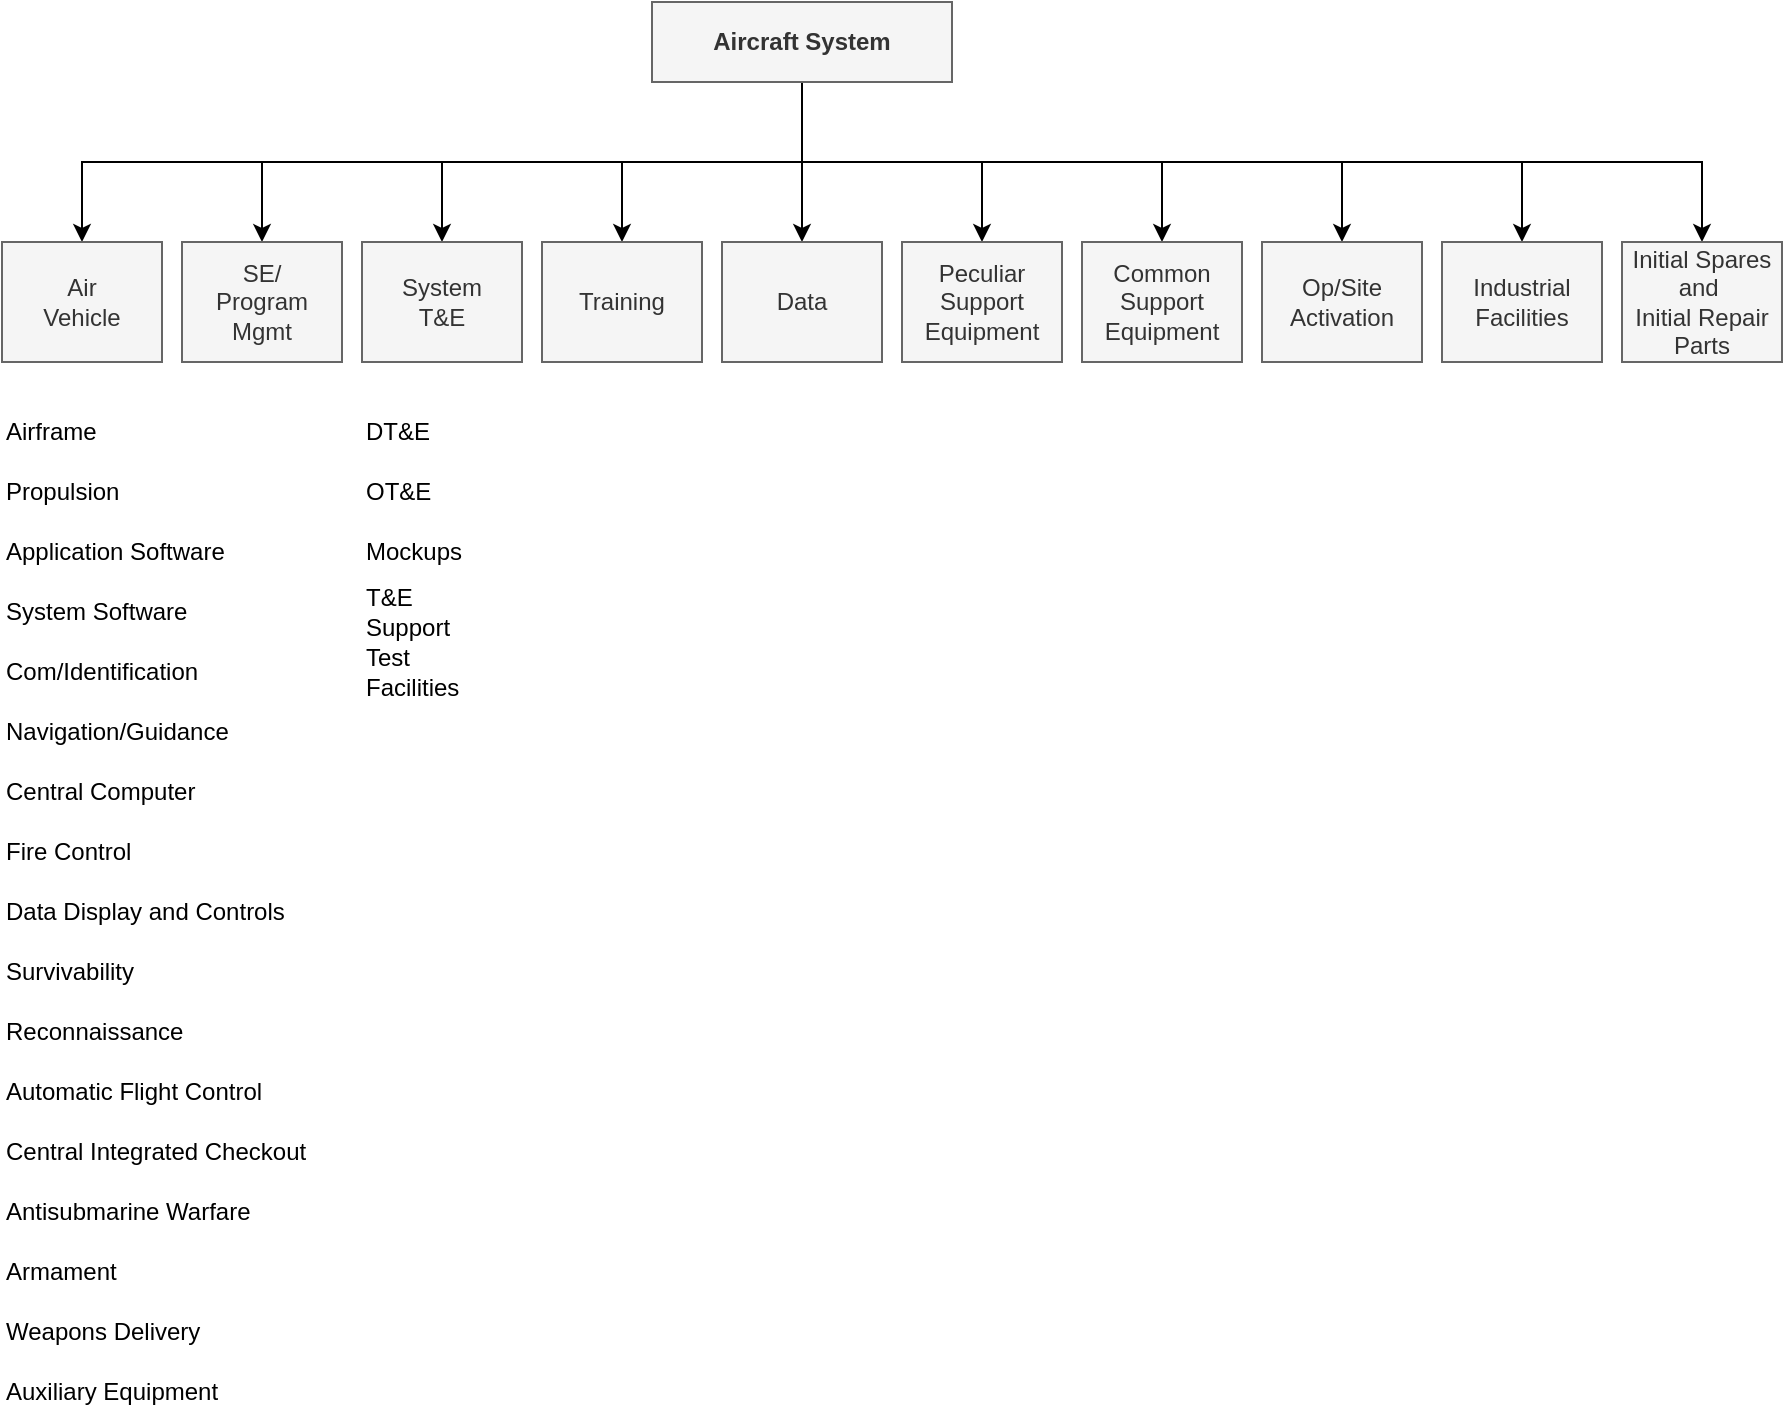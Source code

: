 <mxfile version="24.7.5">
  <diagram name="Page-1" id="TxuZtLsQsgt4EMoVfcpZ">
    <mxGraphModel dx="1114" dy="728" grid="1" gridSize="10" guides="1" tooltips="1" connect="1" arrows="1" fold="1" page="1" pageScale="1" pageWidth="850" pageHeight="1100" math="0" shadow="0">
      <root>
        <mxCell id="0" />
        <mxCell id="1" parent="0" />
        <mxCell id="pak89t4v8cp9WG70PmDk-3" style="edgeStyle=orthogonalEdgeStyle;rounded=0;orthogonalLoop=1;jettySize=auto;html=1;entryX=0.5;entryY=0;entryDx=0;entryDy=0;exitX=0.5;exitY=1;exitDx=0;exitDy=0;" parent="1" source="pak89t4v8cp9WG70PmDk-1" target="pak89t4v8cp9WG70PmDk-2" edge="1">
          <mxGeometry relative="1" as="geometry" />
        </mxCell>
        <mxCell id="pak89t4v8cp9WG70PmDk-5" style="edgeStyle=orthogonalEdgeStyle;rounded=0;orthogonalLoop=1;jettySize=auto;html=1;entryX=0.5;entryY=0;entryDx=0;entryDy=0;" parent="1" source="pak89t4v8cp9WG70PmDk-1" target="pak89t4v8cp9WG70PmDk-4" edge="1">
          <mxGeometry relative="1" as="geometry">
            <Array as="points">
              <mxPoint x="440" y="160" />
              <mxPoint x="170" y="160" />
            </Array>
          </mxGeometry>
        </mxCell>
        <mxCell id="pak89t4v8cp9WG70PmDk-7" style="edgeStyle=orthogonalEdgeStyle;rounded=0;orthogonalLoop=1;jettySize=auto;html=1;entryX=0.5;entryY=0;entryDx=0;entryDy=0;" parent="1" source="pak89t4v8cp9WG70PmDk-1" target="pak89t4v8cp9WG70PmDk-6" edge="1">
          <mxGeometry relative="1" as="geometry">
            <Array as="points">
              <mxPoint x="440" y="160" />
              <mxPoint x="260" y="160" />
            </Array>
          </mxGeometry>
        </mxCell>
        <mxCell id="pak89t4v8cp9WG70PmDk-11" style="edgeStyle=orthogonalEdgeStyle;rounded=0;orthogonalLoop=1;jettySize=auto;html=1;entryX=0.5;entryY=0;entryDx=0;entryDy=0;" parent="1" source="pak89t4v8cp9WG70PmDk-1" target="pak89t4v8cp9WG70PmDk-8" edge="1">
          <mxGeometry relative="1" as="geometry" />
        </mxCell>
        <mxCell id="pak89t4v8cp9WG70PmDk-12" style="edgeStyle=orthogonalEdgeStyle;rounded=0;orthogonalLoop=1;jettySize=auto;html=1;entryX=0.5;entryY=0;entryDx=0;entryDy=0;" parent="1" source="pak89t4v8cp9WG70PmDk-1" target="pak89t4v8cp9WG70PmDk-9" edge="1">
          <mxGeometry relative="1" as="geometry" />
        </mxCell>
        <mxCell id="pak89t4v8cp9WG70PmDk-13" style="edgeStyle=orthogonalEdgeStyle;rounded=0;orthogonalLoop=1;jettySize=auto;html=1;entryX=0.5;entryY=0;entryDx=0;entryDy=0;" parent="1" source="pak89t4v8cp9WG70PmDk-1" target="pak89t4v8cp9WG70PmDk-10" edge="1">
          <mxGeometry relative="1" as="geometry" />
        </mxCell>
        <mxCell id="pak89t4v8cp9WG70PmDk-15" style="edgeStyle=orthogonalEdgeStyle;rounded=0;orthogonalLoop=1;jettySize=auto;html=1;entryX=0.5;entryY=0;entryDx=0;entryDy=0;" parent="1" source="pak89t4v8cp9WG70PmDk-1" target="pak89t4v8cp9WG70PmDk-14" edge="1">
          <mxGeometry relative="1" as="geometry">
            <Array as="points">
              <mxPoint x="440" y="160" />
              <mxPoint x="620" y="160" />
            </Array>
          </mxGeometry>
        </mxCell>
        <mxCell id="pak89t4v8cp9WG70PmDk-17" style="edgeStyle=orthogonalEdgeStyle;rounded=0;orthogonalLoop=1;jettySize=auto;html=1;entryX=0.5;entryY=0;entryDx=0;entryDy=0;" parent="1" source="pak89t4v8cp9WG70PmDk-1" target="pak89t4v8cp9WG70PmDk-16" edge="1">
          <mxGeometry relative="1" as="geometry">
            <Array as="points">
              <mxPoint x="440" y="160" />
              <mxPoint x="710" y="160" />
            </Array>
          </mxGeometry>
        </mxCell>
        <mxCell id="pak89t4v8cp9WG70PmDk-19" style="edgeStyle=orthogonalEdgeStyle;rounded=0;orthogonalLoop=1;jettySize=auto;html=1;entryX=0.5;entryY=0;entryDx=0;entryDy=0;" parent="1" source="pak89t4v8cp9WG70PmDk-1" target="pak89t4v8cp9WG70PmDk-18" edge="1">
          <mxGeometry relative="1" as="geometry">
            <Array as="points">
              <mxPoint x="440" y="160" />
              <mxPoint x="800" y="160" />
            </Array>
          </mxGeometry>
        </mxCell>
        <mxCell id="pak89t4v8cp9WG70PmDk-21" style="edgeStyle=orthogonalEdgeStyle;rounded=0;orthogonalLoop=1;jettySize=auto;html=1;" parent="1" source="pak89t4v8cp9WG70PmDk-1" target="pak89t4v8cp9WG70PmDk-20" edge="1">
          <mxGeometry relative="1" as="geometry">
            <Array as="points">
              <mxPoint x="440" y="160" />
              <mxPoint x="890" y="160" />
            </Array>
          </mxGeometry>
        </mxCell>
        <mxCell id="pak89t4v8cp9WG70PmDk-1" value="Aircraft System" style="rounded=0;whiteSpace=wrap;html=1;fillColor=#f5f5f5;fontColor=#333333;strokeColor=#666666;fontStyle=1" parent="1" vertex="1">
          <mxGeometry x="365" y="80" width="150" height="40" as="geometry" />
        </mxCell>
        <mxCell id="pak89t4v8cp9WG70PmDk-2" value="&lt;span style=&quot;font-weight: normal;&quot;&gt;Air&lt;/span&gt;&lt;div&gt;&lt;span style=&quot;font-weight: normal;&quot;&gt;Vehicle&lt;/span&gt;&lt;/div&gt;" style="rounded=0;whiteSpace=wrap;html=1;fillColor=#f5f5f5;fontColor=#333333;strokeColor=#666666;fontStyle=1" parent="1" vertex="1">
          <mxGeometry x="40" y="200" width="80" height="60" as="geometry" />
        </mxCell>
        <mxCell id="pak89t4v8cp9WG70PmDk-4" value="&lt;span style=&quot;font-weight: 400;&quot;&gt;SE/&lt;/span&gt;&lt;div&gt;&lt;span style=&quot;font-weight: 400;&quot;&gt;Program&lt;/span&gt;&lt;/div&gt;&lt;div&gt;&lt;span style=&quot;font-weight: 400;&quot;&gt;Mgmt&lt;/span&gt;&lt;/div&gt;" style="rounded=0;whiteSpace=wrap;html=1;fillColor=#f5f5f5;fontColor=#333333;strokeColor=#666666;fontStyle=1" parent="1" vertex="1">
          <mxGeometry x="130" y="200" width="80" height="60" as="geometry" />
        </mxCell>
        <mxCell id="pak89t4v8cp9WG70PmDk-6" value="&lt;span style=&quot;font-weight: 400;&quot;&gt;System&lt;/span&gt;&lt;div&gt;&lt;span style=&quot;font-weight: 400;&quot;&gt;T&amp;amp;E&lt;/span&gt;&lt;/div&gt;" style="rounded=0;whiteSpace=wrap;html=1;fillColor=#f5f5f5;fontColor=#333333;strokeColor=#666666;fontStyle=1" parent="1" vertex="1">
          <mxGeometry x="220" y="200" width="80" height="60" as="geometry" />
        </mxCell>
        <mxCell id="pak89t4v8cp9WG70PmDk-8" value="&lt;span style=&quot;font-weight: 400;&quot;&gt;Training&lt;/span&gt;" style="rounded=0;whiteSpace=wrap;html=1;fillColor=#f5f5f5;fontColor=#333333;strokeColor=#666666;fontStyle=1" parent="1" vertex="1">
          <mxGeometry x="310" y="200" width="80" height="60" as="geometry" />
        </mxCell>
        <mxCell id="pak89t4v8cp9WG70PmDk-9" value="&lt;span style=&quot;font-weight: 400;&quot;&gt;Data&lt;/span&gt;" style="rounded=0;whiteSpace=wrap;html=1;fillColor=#f5f5f5;fontColor=#333333;strokeColor=#666666;fontStyle=1" parent="1" vertex="1">
          <mxGeometry x="400" y="200" width="80" height="60" as="geometry" />
        </mxCell>
        <mxCell id="pak89t4v8cp9WG70PmDk-10" value="&lt;span style=&quot;font-weight: 400;&quot;&gt;Peculiar&lt;/span&gt;&lt;div&gt;&lt;span style=&quot;font-weight: 400;&quot;&gt;Support&lt;/span&gt;&lt;/div&gt;&lt;div&gt;&lt;span style=&quot;font-weight: 400;&quot;&gt;Equipment&lt;/span&gt;&lt;/div&gt;" style="rounded=0;whiteSpace=wrap;html=1;fillColor=#f5f5f5;fontColor=#333333;strokeColor=#666666;fontStyle=1" parent="1" vertex="1">
          <mxGeometry x="490" y="200" width="80" height="60" as="geometry" />
        </mxCell>
        <mxCell id="pak89t4v8cp9WG70PmDk-14" value="&lt;span style=&quot;font-weight: 400;&quot;&gt;Common&lt;/span&gt;&lt;div&gt;&lt;span style=&quot;font-weight: 400;&quot;&gt;Support&lt;/span&gt;&lt;/div&gt;&lt;div&gt;&lt;span style=&quot;font-weight: 400;&quot;&gt;Equipment&lt;/span&gt;&lt;/div&gt;" style="rounded=0;whiteSpace=wrap;html=1;fillColor=#f5f5f5;fontColor=#333333;strokeColor=#666666;fontStyle=1" parent="1" vertex="1">
          <mxGeometry x="580" y="200" width="80" height="60" as="geometry" />
        </mxCell>
        <mxCell id="pak89t4v8cp9WG70PmDk-16" value="&lt;span style=&quot;font-weight: 400;&quot;&gt;Op/Site&lt;/span&gt;&lt;div&gt;&lt;span style=&quot;font-weight: 400;&quot;&gt;Activation&lt;/span&gt;&lt;/div&gt;" style="rounded=0;whiteSpace=wrap;html=1;fillColor=#f5f5f5;fontColor=#333333;strokeColor=#666666;fontStyle=1" parent="1" vertex="1">
          <mxGeometry x="670" y="200" width="80" height="60" as="geometry" />
        </mxCell>
        <mxCell id="pak89t4v8cp9WG70PmDk-18" value="&lt;span style=&quot;font-weight: 400;&quot;&gt;Industrial&lt;/span&gt;&lt;div&gt;&lt;span style=&quot;font-weight: 400;&quot;&gt;Facilities&lt;/span&gt;&lt;/div&gt;" style="rounded=0;whiteSpace=wrap;html=1;fillColor=#f5f5f5;fontColor=#333333;strokeColor=#666666;fontStyle=1" parent="1" vertex="1">
          <mxGeometry x="760" y="200" width="80" height="60" as="geometry" />
        </mxCell>
        <mxCell id="pak89t4v8cp9WG70PmDk-20" value="&lt;span style=&quot;font-weight: 400;&quot;&gt;Initial&amp;nbsp;&lt;/span&gt;&lt;span style=&quot;font-weight: 400; background-color: initial;&quot;&gt;Spares and&amp;nbsp;&lt;/span&gt;&lt;div&gt;&lt;span style=&quot;font-weight: 400;&quot;&gt;Initial&amp;nbsp;&lt;/span&gt;&lt;span style=&quot;font-weight: 400; background-color: initial;&quot;&gt;Repair&lt;/span&gt;&lt;/div&gt;&lt;div&gt;&lt;span style=&quot;font-weight: 400;&quot;&gt;Parts&lt;/span&gt;&lt;/div&gt;" style="rounded=0;whiteSpace=wrap;html=1;fillColor=#f5f5f5;fontColor=#333333;strokeColor=#666666;fontStyle=1" parent="1" vertex="1">
          <mxGeometry x="850" y="200" width="80" height="60" as="geometry" />
        </mxCell>
        <mxCell id="Nj_YNkAsuWWnfgFZPc_z-1" value="Airframe" style="text;html=1;align=left;verticalAlign=middle;whiteSpace=wrap;rounded=0;" vertex="1" parent="1">
          <mxGeometry x="40" y="280" width="70" height="30" as="geometry" />
        </mxCell>
        <mxCell id="Nj_YNkAsuWWnfgFZPc_z-2" value="Propulsion" style="text;html=1;align=left;verticalAlign=middle;whiteSpace=wrap;rounded=0;" vertex="1" parent="1">
          <mxGeometry x="40" y="310" width="70" height="30" as="geometry" />
        </mxCell>
        <mxCell id="Nj_YNkAsuWWnfgFZPc_z-3" value="Application Software" style="text;html=1;align=left;verticalAlign=middle;whiteSpace=wrap;rounded=0;" vertex="1" parent="1">
          <mxGeometry x="40" y="340" width="160" height="30" as="geometry" />
        </mxCell>
        <mxCell id="Nj_YNkAsuWWnfgFZPc_z-6" value="System Software" style="text;html=1;align=left;verticalAlign=middle;whiteSpace=wrap;rounded=0;" vertex="1" parent="1">
          <mxGeometry x="40" y="370" width="160" height="30" as="geometry" />
        </mxCell>
        <mxCell id="Nj_YNkAsuWWnfgFZPc_z-7" value="Com/Identification" style="text;html=1;align=left;verticalAlign=middle;whiteSpace=wrap;rounded=0;" vertex="1" parent="1">
          <mxGeometry x="40" y="400" width="160" height="30" as="geometry" />
        </mxCell>
        <mxCell id="Nj_YNkAsuWWnfgFZPc_z-8" value="Navigation/Guidance" style="text;html=1;align=left;verticalAlign=middle;whiteSpace=wrap;rounded=0;" vertex="1" parent="1">
          <mxGeometry x="40" y="430" width="160" height="30" as="geometry" />
        </mxCell>
        <mxCell id="Nj_YNkAsuWWnfgFZPc_z-9" value="Central Computer" style="text;html=1;align=left;verticalAlign=middle;whiteSpace=wrap;rounded=0;" vertex="1" parent="1">
          <mxGeometry x="40" y="460" width="160" height="30" as="geometry" />
        </mxCell>
        <mxCell id="Nj_YNkAsuWWnfgFZPc_z-10" value="Fire Control" style="text;html=1;align=left;verticalAlign=middle;whiteSpace=wrap;rounded=0;" vertex="1" parent="1">
          <mxGeometry x="40" y="490" width="160" height="30" as="geometry" />
        </mxCell>
        <mxCell id="Nj_YNkAsuWWnfgFZPc_z-11" value="Data Display and Controls" style="text;html=1;align=left;verticalAlign=middle;whiteSpace=wrap;rounded=0;" vertex="1" parent="1">
          <mxGeometry x="40" y="520" width="160" height="30" as="geometry" />
        </mxCell>
        <mxCell id="Nj_YNkAsuWWnfgFZPc_z-12" value="Survivability" style="text;html=1;align=left;verticalAlign=middle;whiteSpace=wrap;rounded=0;" vertex="1" parent="1">
          <mxGeometry x="40" y="550" width="70" height="30" as="geometry" />
        </mxCell>
        <mxCell id="Nj_YNkAsuWWnfgFZPc_z-13" value="Reconnaissance" style="text;html=1;align=left;verticalAlign=middle;whiteSpace=wrap;rounded=0;" vertex="1" parent="1">
          <mxGeometry x="40" y="580" width="160" height="30" as="geometry" />
        </mxCell>
        <mxCell id="Nj_YNkAsuWWnfgFZPc_z-14" value="Automatic Flight Control" style="text;html=1;align=left;verticalAlign=middle;whiteSpace=wrap;rounded=0;" vertex="1" parent="1">
          <mxGeometry x="40" y="610" width="160" height="30" as="geometry" />
        </mxCell>
        <mxCell id="Nj_YNkAsuWWnfgFZPc_z-15" value="Central Integrated Checkout" style="text;html=1;align=left;verticalAlign=middle;whiteSpace=wrap;rounded=0;" vertex="1" parent="1">
          <mxGeometry x="40" y="640" width="160" height="30" as="geometry" />
        </mxCell>
        <mxCell id="Nj_YNkAsuWWnfgFZPc_z-16" value="Antisubmarine Warfare" style="text;html=1;align=left;verticalAlign=middle;whiteSpace=wrap;rounded=0;" vertex="1" parent="1">
          <mxGeometry x="40" y="670" width="160" height="30" as="geometry" />
        </mxCell>
        <mxCell id="Nj_YNkAsuWWnfgFZPc_z-17" value="Armament" style="text;html=1;align=left;verticalAlign=middle;whiteSpace=wrap;rounded=0;" vertex="1" parent="1">
          <mxGeometry x="40" y="700" width="70" height="30" as="geometry" />
        </mxCell>
        <mxCell id="Nj_YNkAsuWWnfgFZPc_z-18" value="Weapons Delivery" style="text;html=1;align=left;verticalAlign=middle;whiteSpace=wrap;rounded=0;" vertex="1" parent="1">
          <mxGeometry x="40" y="730" width="160" height="30" as="geometry" />
        </mxCell>
        <mxCell id="Nj_YNkAsuWWnfgFZPc_z-19" value="Auxiliary Equipment" style="text;html=1;align=left;verticalAlign=middle;whiteSpace=wrap;rounded=0;" vertex="1" parent="1">
          <mxGeometry x="40" y="760" width="160" height="30" as="geometry" />
        </mxCell>
        <mxCell id="Nj_YNkAsuWWnfgFZPc_z-20" value="DT&amp;amp;E" style="text;html=1;align=left;verticalAlign=middle;whiteSpace=wrap;rounded=0;" vertex="1" parent="1">
          <mxGeometry x="220" y="280" width="70" height="30" as="geometry" />
        </mxCell>
        <mxCell id="Nj_YNkAsuWWnfgFZPc_z-21" value="OT&amp;amp;E" style="text;html=1;align=left;verticalAlign=middle;whiteSpace=wrap;rounded=0;" vertex="1" parent="1">
          <mxGeometry x="220" y="310" width="70" height="30" as="geometry" />
        </mxCell>
        <mxCell id="Nj_YNkAsuWWnfgFZPc_z-22" value="Mockups" style="text;html=1;align=left;verticalAlign=middle;whiteSpace=wrap;rounded=0;" vertex="1" parent="1">
          <mxGeometry x="220" y="340" width="70" height="30" as="geometry" />
        </mxCell>
        <mxCell id="Nj_YNkAsuWWnfgFZPc_z-23" value="T&amp;amp;E Support" style="text;html=1;align=left;verticalAlign=middle;whiteSpace=wrap;rounded=0;" vertex="1" parent="1">
          <mxGeometry x="220" y="370" width="70" height="30" as="geometry" />
        </mxCell>
        <mxCell id="Nj_YNkAsuWWnfgFZPc_z-24" value="Test Facilities" style="text;html=1;align=left;verticalAlign=middle;whiteSpace=wrap;rounded=0;" vertex="1" parent="1">
          <mxGeometry x="220" y="400" width="70" height="30" as="geometry" />
        </mxCell>
      </root>
    </mxGraphModel>
  </diagram>
</mxfile>
